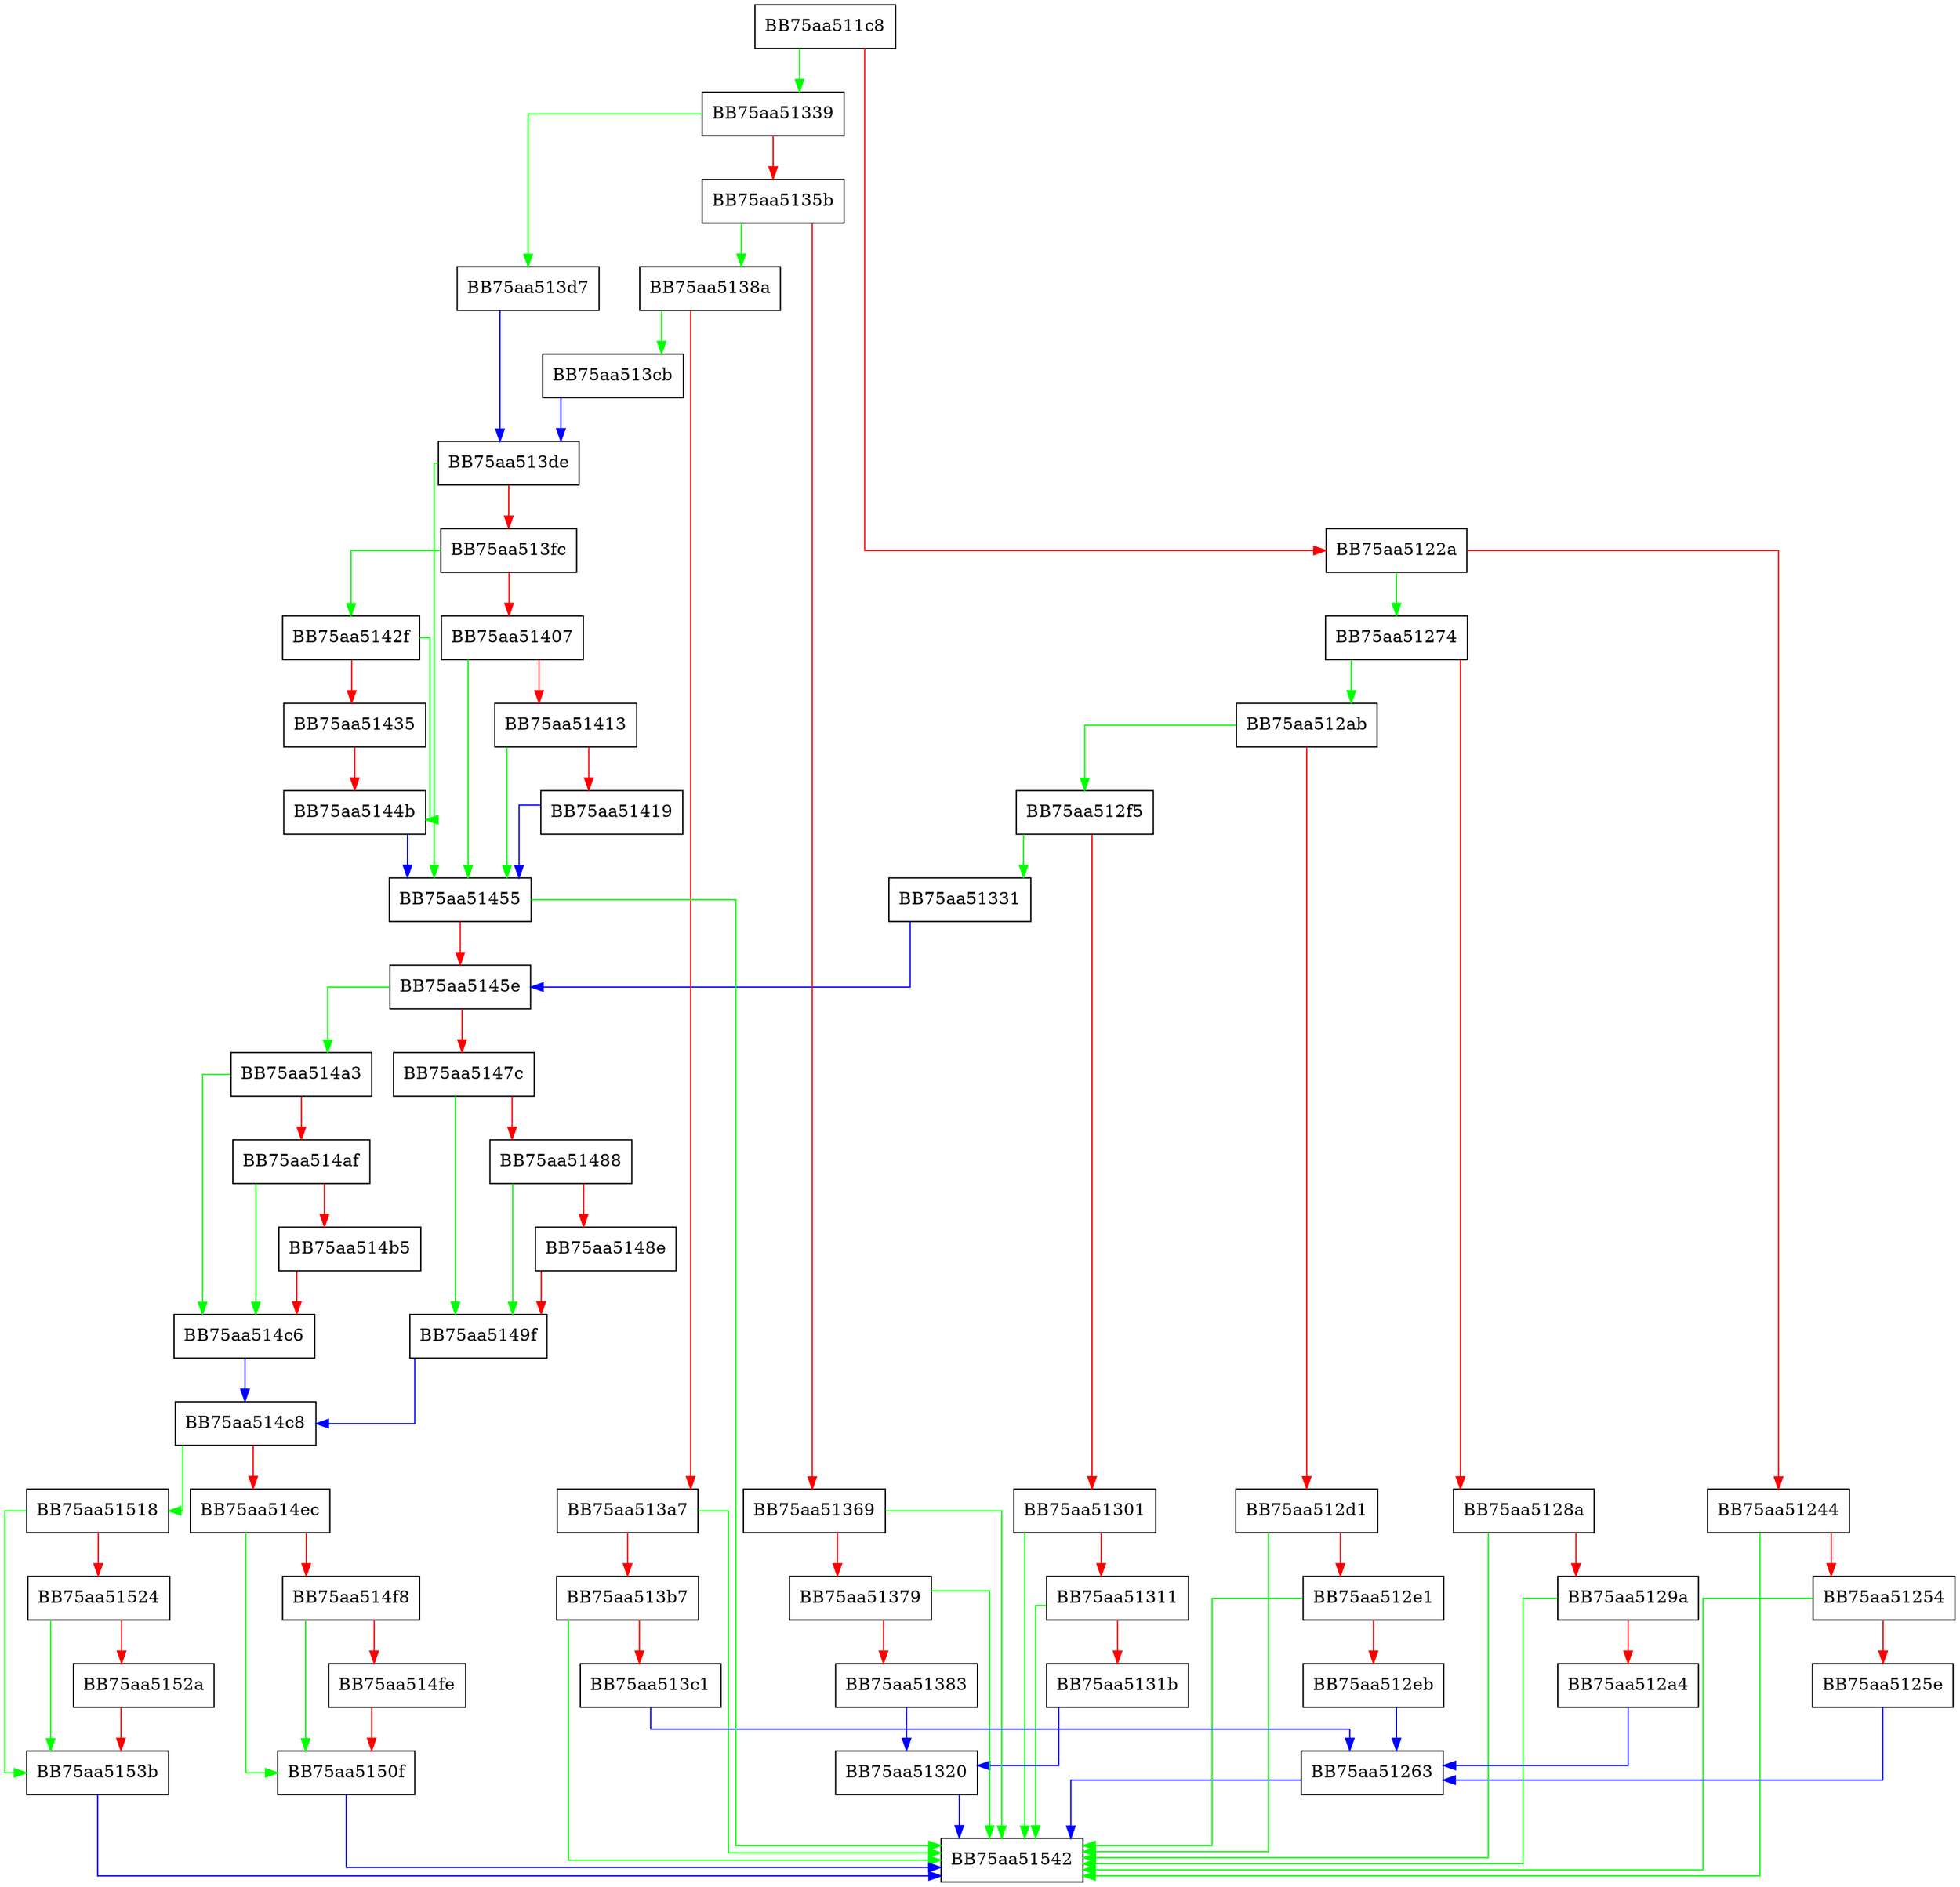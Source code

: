 digraph GetLayer0Info {
  node [shape="box"];
  graph [splines=ortho];
  BB75aa511c8 -> BB75aa51339 [color="green"];
  BB75aa511c8 -> BB75aa5122a [color="red"];
  BB75aa5122a -> BB75aa51274 [color="green"];
  BB75aa5122a -> BB75aa51244 [color="red"];
  BB75aa51244 -> BB75aa51542 [color="green"];
  BB75aa51244 -> BB75aa51254 [color="red"];
  BB75aa51254 -> BB75aa51542 [color="green"];
  BB75aa51254 -> BB75aa5125e [color="red"];
  BB75aa5125e -> BB75aa51263 [color="blue"];
  BB75aa51263 -> BB75aa51542 [color="blue"];
  BB75aa51274 -> BB75aa512ab [color="green"];
  BB75aa51274 -> BB75aa5128a [color="red"];
  BB75aa5128a -> BB75aa51542 [color="green"];
  BB75aa5128a -> BB75aa5129a [color="red"];
  BB75aa5129a -> BB75aa51542 [color="green"];
  BB75aa5129a -> BB75aa512a4 [color="red"];
  BB75aa512a4 -> BB75aa51263 [color="blue"];
  BB75aa512ab -> BB75aa512f5 [color="green"];
  BB75aa512ab -> BB75aa512d1 [color="red"];
  BB75aa512d1 -> BB75aa51542 [color="green"];
  BB75aa512d1 -> BB75aa512e1 [color="red"];
  BB75aa512e1 -> BB75aa51542 [color="green"];
  BB75aa512e1 -> BB75aa512eb [color="red"];
  BB75aa512eb -> BB75aa51263 [color="blue"];
  BB75aa512f5 -> BB75aa51331 [color="green"];
  BB75aa512f5 -> BB75aa51301 [color="red"];
  BB75aa51301 -> BB75aa51542 [color="green"];
  BB75aa51301 -> BB75aa51311 [color="red"];
  BB75aa51311 -> BB75aa51542 [color="green"];
  BB75aa51311 -> BB75aa5131b [color="red"];
  BB75aa5131b -> BB75aa51320 [color="blue"];
  BB75aa51320 -> BB75aa51542 [color="blue"];
  BB75aa51331 -> BB75aa5145e [color="blue"];
  BB75aa51339 -> BB75aa513d7 [color="green"];
  BB75aa51339 -> BB75aa5135b [color="red"];
  BB75aa5135b -> BB75aa5138a [color="green"];
  BB75aa5135b -> BB75aa51369 [color="red"];
  BB75aa51369 -> BB75aa51542 [color="green"];
  BB75aa51369 -> BB75aa51379 [color="red"];
  BB75aa51379 -> BB75aa51542 [color="green"];
  BB75aa51379 -> BB75aa51383 [color="red"];
  BB75aa51383 -> BB75aa51320 [color="blue"];
  BB75aa5138a -> BB75aa513cb [color="green"];
  BB75aa5138a -> BB75aa513a7 [color="red"];
  BB75aa513a7 -> BB75aa51542 [color="green"];
  BB75aa513a7 -> BB75aa513b7 [color="red"];
  BB75aa513b7 -> BB75aa51542 [color="green"];
  BB75aa513b7 -> BB75aa513c1 [color="red"];
  BB75aa513c1 -> BB75aa51263 [color="blue"];
  BB75aa513cb -> BB75aa513de [color="blue"];
  BB75aa513d7 -> BB75aa513de [color="blue"];
  BB75aa513de -> BB75aa51455 [color="green"];
  BB75aa513de -> BB75aa513fc [color="red"];
  BB75aa513fc -> BB75aa5142f [color="green"];
  BB75aa513fc -> BB75aa51407 [color="red"];
  BB75aa51407 -> BB75aa51455 [color="green"];
  BB75aa51407 -> BB75aa51413 [color="red"];
  BB75aa51413 -> BB75aa51455 [color="green"];
  BB75aa51413 -> BB75aa51419 [color="red"];
  BB75aa51419 -> BB75aa51455 [color="blue"];
  BB75aa5142f -> BB75aa5144b [color="green"];
  BB75aa5142f -> BB75aa51435 [color="red"];
  BB75aa51435 -> BB75aa5144b [color="red"];
  BB75aa5144b -> BB75aa51455 [color="blue"];
  BB75aa51455 -> BB75aa51542 [color="green"];
  BB75aa51455 -> BB75aa5145e [color="red"];
  BB75aa5145e -> BB75aa514a3 [color="green"];
  BB75aa5145e -> BB75aa5147c [color="red"];
  BB75aa5147c -> BB75aa5149f [color="green"];
  BB75aa5147c -> BB75aa51488 [color="red"];
  BB75aa51488 -> BB75aa5149f [color="green"];
  BB75aa51488 -> BB75aa5148e [color="red"];
  BB75aa5148e -> BB75aa5149f [color="red"];
  BB75aa5149f -> BB75aa514c8 [color="blue"];
  BB75aa514a3 -> BB75aa514c6 [color="green"];
  BB75aa514a3 -> BB75aa514af [color="red"];
  BB75aa514af -> BB75aa514c6 [color="green"];
  BB75aa514af -> BB75aa514b5 [color="red"];
  BB75aa514b5 -> BB75aa514c6 [color="red"];
  BB75aa514c6 -> BB75aa514c8 [color="blue"];
  BB75aa514c8 -> BB75aa51518 [color="green"];
  BB75aa514c8 -> BB75aa514ec [color="red"];
  BB75aa514ec -> BB75aa5150f [color="green"];
  BB75aa514ec -> BB75aa514f8 [color="red"];
  BB75aa514f8 -> BB75aa5150f [color="green"];
  BB75aa514f8 -> BB75aa514fe [color="red"];
  BB75aa514fe -> BB75aa5150f [color="red"];
  BB75aa5150f -> BB75aa51542 [color="blue"];
  BB75aa51518 -> BB75aa5153b [color="green"];
  BB75aa51518 -> BB75aa51524 [color="red"];
  BB75aa51524 -> BB75aa5153b [color="green"];
  BB75aa51524 -> BB75aa5152a [color="red"];
  BB75aa5152a -> BB75aa5153b [color="red"];
  BB75aa5153b -> BB75aa51542 [color="blue"];
}